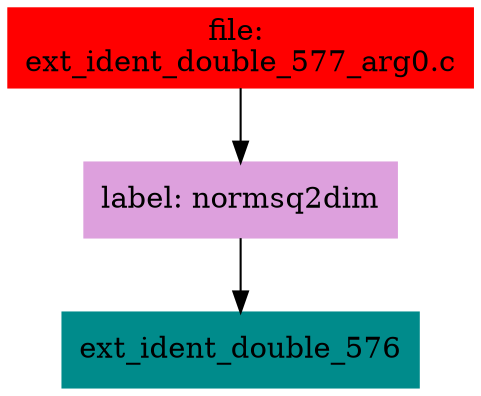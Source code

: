 digraph G {
node [shape=box]

0 [label="file: 
ext_ident_double_577_arg0.c",color=red, style=filled]
1 [label="label: normsq2dim",color=plum, style=filled]
0 -> 1
2 [label="ext_ident_double_576",color=cyan4, style=filled]
1 -> 2


}

